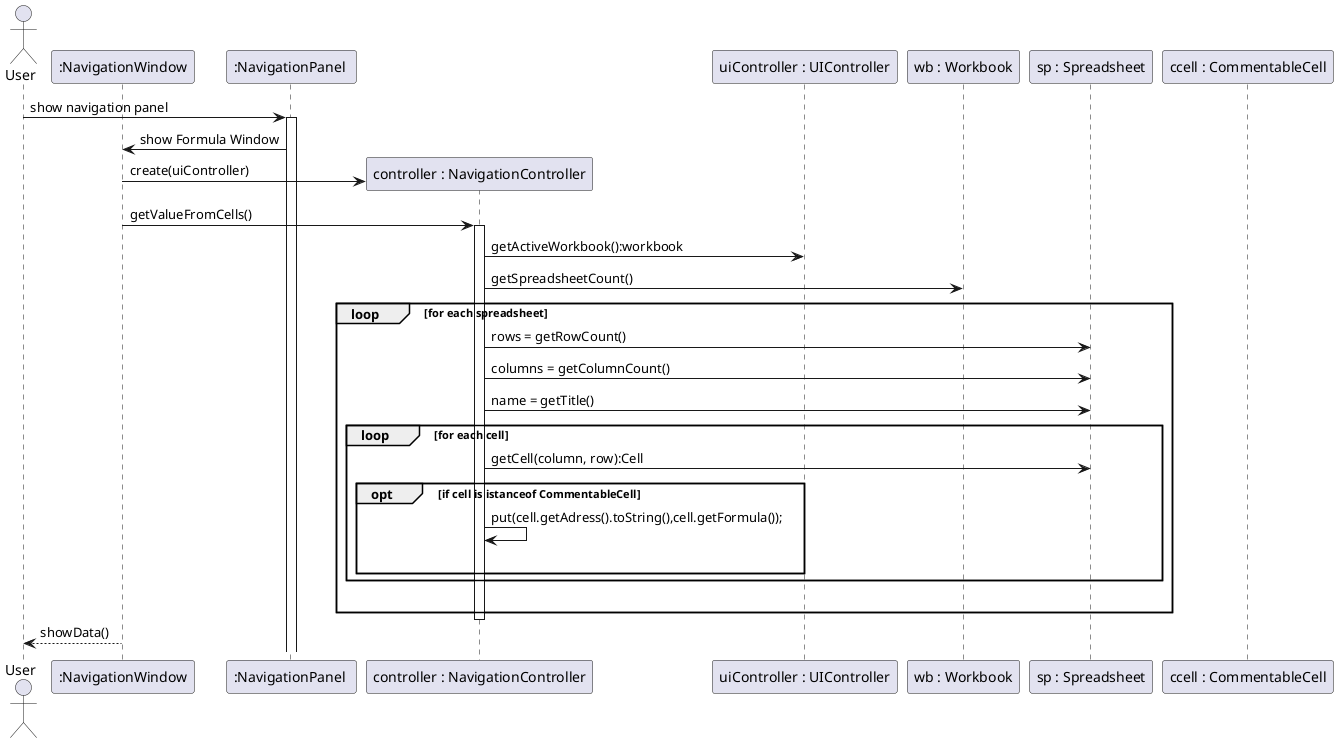 @startuml 

actor User as user
participant ":NavigationWindow" as navigation
participant ":NavigationPanel " as panel
participant "controller : NavigationController" as controller
participant "uiController : UIController" as uicontroller
participant "wb : Workbook" as wb
participant "sp : Spreadsheet" as sp
participant "ccell : CommentableCell" as ccell


user -> panel : show navigation panel
activate panel
panel -> navigation : show Formula Window
create controller
navigation -> controller : create(uiController)
navigation -> controller : getValueFromCells()
activate controller
controller -> uicontroller : getActiveWorkbook():workbook
controller -> wb : getSpreadsheetCount()
loop for each spreadsheet
	controller -> sp : rows = getRowCount()
	controller -> sp : columns = getColumnCount()
	controller -> sp : name = getTitle()
	loop for each cell
		controller -> sp : getCell(column, row):Cell
		opt if cell is istanceof CommentableCell
                controller -> controller : put(cell.getAdress().toString(),cell.getFormula());
			|||
		end opt
	end loop
	|||
end loop

deactivate controller

navigation --> user : showData()
deactivate navigation

@enduml
